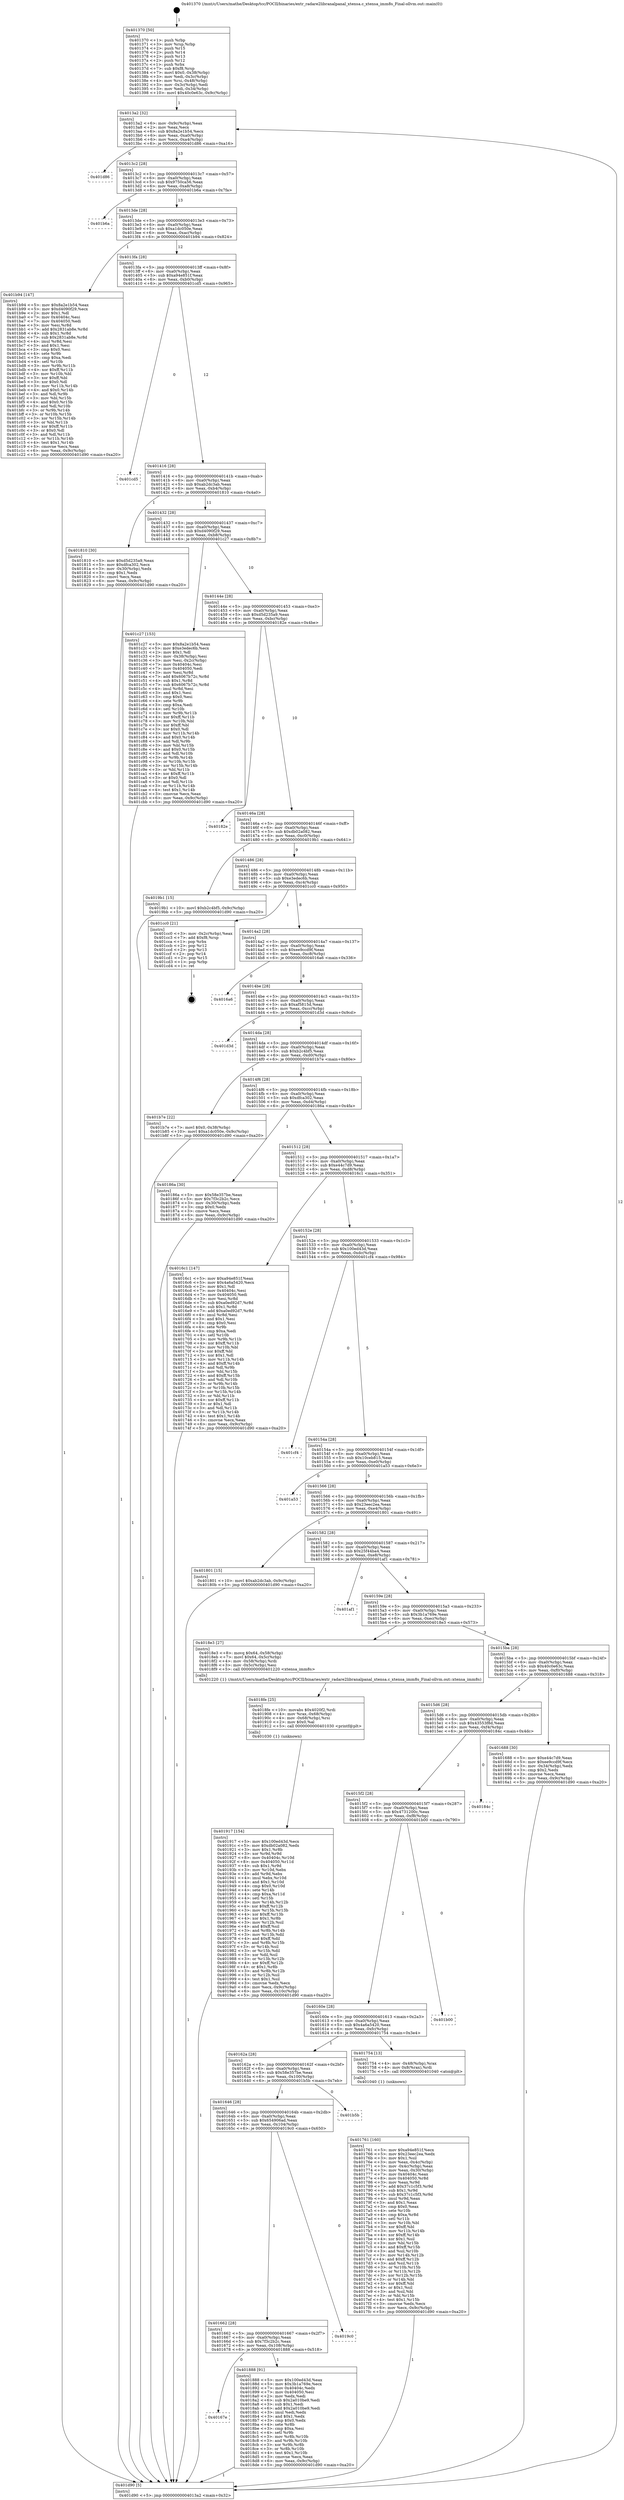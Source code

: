 digraph "0x401370" {
  label = "0x401370 (/mnt/c/Users/mathe/Desktop/tcc/POCII/binaries/extr_radare2libranalpanal_xtensa.c_xtensa_imm8s_Final-ollvm.out::main(0))"
  labelloc = "t"
  node[shape=record]

  Entry [label="",width=0.3,height=0.3,shape=circle,fillcolor=black,style=filled]
  "0x4013a2" [label="{
     0x4013a2 [32]\l
     | [instrs]\l
     &nbsp;&nbsp;0x4013a2 \<+6\>: mov -0x9c(%rbp),%eax\l
     &nbsp;&nbsp;0x4013a8 \<+2\>: mov %eax,%ecx\l
     &nbsp;&nbsp;0x4013aa \<+6\>: sub $0x8a2e1b54,%ecx\l
     &nbsp;&nbsp;0x4013b0 \<+6\>: mov %eax,-0xa0(%rbp)\l
     &nbsp;&nbsp;0x4013b6 \<+6\>: mov %ecx,-0xa4(%rbp)\l
     &nbsp;&nbsp;0x4013bc \<+6\>: je 0000000000401d86 \<main+0xa16\>\l
  }"]
  "0x401d86" [label="{
     0x401d86\l
  }", style=dashed]
  "0x4013c2" [label="{
     0x4013c2 [28]\l
     | [instrs]\l
     &nbsp;&nbsp;0x4013c2 \<+5\>: jmp 00000000004013c7 \<main+0x57\>\l
     &nbsp;&nbsp;0x4013c7 \<+6\>: mov -0xa0(%rbp),%eax\l
     &nbsp;&nbsp;0x4013cd \<+5\>: sub $0x9750ca56,%eax\l
     &nbsp;&nbsp;0x4013d2 \<+6\>: mov %eax,-0xa8(%rbp)\l
     &nbsp;&nbsp;0x4013d8 \<+6\>: je 0000000000401b6a \<main+0x7fa\>\l
  }"]
  Exit [label="",width=0.3,height=0.3,shape=circle,fillcolor=black,style=filled,peripheries=2]
  "0x401b6a" [label="{
     0x401b6a\l
  }", style=dashed]
  "0x4013de" [label="{
     0x4013de [28]\l
     | [instrs]\l
     &nbsp;&nbsp;0x4013de \<+5\>: jmp 00000000004013e3 \<main+0x73\>\l
     &nbsp;&nbsp;0x4013e3 \<+6\>: mov -0xa0(%rbp),%eax\l
     &nbsp;&nbsp;0x4013e9 \<+5\>: sub $0xa1dc050e,%eax\l
     &nbsp;&nbsp;0x4013ee \<+6\>: mov %eax,-0xac(%rbp)\l
     &nbsp;&nbsp;0x4013f4 \<+6\>: je 0000000000401b94 \<main+0x824\>\l
  }"]
  "0x401917" [label="{
     0x401917 [154]\l
     | [instrs]\l
     &nbsp;&nbsp;0x401917 \<+5\>: mov $0x100ed43d,%ecx\l
     &nbsp;&nbsp;0x40191c \<+5\>: mov $0xdb02a082,%edx\l
     &nbsp;&nbsp;0x401921 \<+3\>: mov $0x1,%r8b\l
     &nbsp;&nbsp;0x401924 \<+3\>: xor %r9d,%r9d\l
     &nbsp;&nbsp;0x401927 \<+8\>: mov 0x40404c,%r10d\l
     &nbsp;&nbsp;0x40192f \<+8\>: mov 0x404050,%r11d\l
     &nbsp;&nbsp;0x401937 \<+4\>: sub $0x1,%r9d\l
     &nbsp;&nbsp;0x40193b \<+3\>: mov %r10d,%ebx\l
     &nbsp;&nbsp;0x40193e \<+3\>: add %r9d,%ebx\l
     &nbsp;&nbsp;0x401941 \<+4\>: imul %ebx,%r10d\l
     &nbsp;&nbsp;0x401945 \<+4\>: and $0x1,%r10d\l
     &nbsp;&nbsp;0x401949 \<+4\>: cmp $0x0,%r10d\l
     &nbsp;&nbsp;0x40194d \<+4\>: sete %r14b\l
     &nbsp;&nbsp;0x401951 \<+4\>: cmp $0xa,%r11d\l
     &nbsp;&nbsp;0x401955 \<+4\>: setl %r15b\l
     &nbsp;&nbsp;0x401959 \<+3\>: mov %r14b,%r12b\l
     &nbsp;&nbsp;0x40195c \<+4\>: xor $0xff,%r12b\l
     &nbsp;&nbsp;0x401960 \<+3\>: mov %r15b,%r13b\l
     &nbsp;&nbsp;0x401963 \<+4\>: xor $0xff,%r13b\l
     &nbsp;&nbsp;0x401967 \<+4\>: xor $0x1,%r8b\l
     &nbsp;&nbsp;0x40196b \<+3\>: mov %r12b,%sil\l
     &nbsp;&nbsp;0x40196e \<+4\>: and $0xff,%sil\l
     &nbsp;&nbsp;0x401972 \<+3\>: and %r8b,%r14b\l
     &nbsp;&nbsp;0x401975 \<+3\>: mov %r13b,%dil\l
     &nbsp;&nbsp;0x401978 \<+4\>: and $0xff,%dil\l
     &nbsp;&nbsp;0x40197c \<+3\>: and %r8b,%r15b\l
     &nbsp;&nbsp;0x40197f \<+3\>: or %r14b,%sil\l
     &nbsp;&nbsp;0x401982 \<+3\>: or %r15b,%dil\l
     &nbsp;&nbsp;0x401985 \<+3\>: xor %dil,%sil\l
     &nbsp;&nbsp;0x401988 \<+3\>: or %r13b,%r12b\l
     &nbsp;&nbsp;0x40198b \<+4\>: xor $0xff,%r12b\l
     &nbsp;&nbsp;0x40198f \<+4\>: or $0x1,%r8b\l
     &nbsp;&nbsp;0x401993 \<+3\>: and %r8b,%r12b\l
     &nbsp;&nbsp;0x401996 \<+3\>: or %r12b,%sil\l
     &nbsp;&nbsp;0x401999 \<+4\>: test $0x1,%sil\l
     &nbsp;&nbsp;0x40199d \<+3\>: cmovne %edx,%ecx\l
     &nbsp;&nbsp;0x4019a0 \<+6\>: mov %ecx,-0x9c(%rbp)\l
     &nbsp;&nbsp;0x4019a6 \<+6\>: mov %eax,-0x10c(%rbp)\l
     &nbsp;&nbsp;0x4019ac \<+5\>: jmp 0000000000401d90 \<main+0xa20\>\l
  }"]
  "0x401b94" [label="{
     0x401b94 [147]\l
     | [instrs]\l
     &nbsp;&nbsp;0x401b94 \<+5\>: mov $0x8a2e1b54,%eax\l
     &nbsp;&nbsp;0x401b99 \<+5\>: mov $0xd4090f29,%ecx\l
     &nbsp;&nbsp;0x401b9e \<+2\>: mov $0x1,%dl\l
     &nbsp;&nbsp;0x401ba0 \<+7\>: mov 0x40404c,%esi\l
     &nbsp;&nbsp;0x401ba7 \<+7\>: mov 0x404050,%edi\l
     &nbsp;&nbsp;0x401bae \<+3\>: mov %esi,%r8d\l
     &nbsp;&nbsp;0x401bb1 \<+7\>: add $0x2831ab8e,%r8d\l
     &nbsp;&nbsp;0x401bb8 \<+4\>: sub $0x1,%r8d\l
     &nbsp;&nbsp;0x401bbc \<+7\>: sub $0x2831ab8e,%r8d\l
     &nbsp;&nbsp;0x401bc3 \<+4\>: imul %r8d,%esi\l
     &nbsp;&nbsp;0x401bc7 \<+3\>: and $0x1,%esi\l
     &nbsp;&nbsp;0x401bca \<+3\>: cmp $0x0,%esi\l
     &nbsp;&nbsp;0x401bcd \<+4\>: sete %r9b\l
     &nbsp;&nbsp;0x401bd1 \<+3\>: cmp $0xa,%edi\l
     &nbsp;&nbsp;0x401bd4 \<+4\>: setl %r10b\l
     &nbsp;&nbsp;0x401bd8 \<+3\>: mov %r9b,%r11b\l
     &nbsp;&nbsp;0x401bdb \<+4\>: xor $0xff,%r11b\l
     &nbsp;&nbsp;0x401bdf \<+3\>: mov %r10b,%bl\l
     &nbsp;&nbsp;0x401be2 \<+3\>: xor $0xff,%bl\l
     &nbsp;&nbsp;0x401be5 \<+3\>: xor $0x0,%dl\l
     &nbsp;&nbsp;0x401be8 \<+3\>: mov %r11b,%r14b\l
     &nbsp;&nbsp;0x401beb \<+4\>: and $0x0,%r14b\l
     &nbsp;&nbsp;0x401bef \<+3\>: and %dl,%r9b\l
     &nbsp;&nbsp;0x401bf2 \<+3\>: mov %bl,%r15b\l
     &nbsp;&nbsp;0x401bf5 \<+4\>: and $0x0,%r15b\l
     &nbsp;&nbsp;0x401bf9 \<+3\>: and %dl,%r10b\l
     &nbsp;&nbsp;0x401bfc \<+3\>: or %r9b,%r14b\l
     &nbsp;&nbsp;0x401bff \<+3\>: or %r10b,%r15b\l
     &nbsp;&nbsp;0x401c02 \<+3\>: xor %r15b,%r14b\l
     &nbsp;&nbsp;0x401c05 \<+3\>: or %bl,%r11b\l
     &nbsp;&nbsp;0x401c08 \<+4\>: xor $0xff,%r11b\l
     &nbsp;&nbsp;0x401c0c \<+3\>: or $0x0,%dl\l
     &nbsp;&nbsp;0x401c0f \<+3\>: and %dl,%r11b\l
     &nbsp;&nbsp;0x401c12 \<+3\>: or %r11b,%r14b\l
     &nbsp;&nbsp;0x401c15 \<+4\>: test $0x1,%r14b\l
     &nbsp;&nbsp;0x401c19 \<+3\>: cmovne %ecx,%eax\l
     &nbsp;&nbsp;0x401c1c \<+6\>: mov %eax,-0x9c(%rbp)\l
     &nbsp;&nbsp;0x401c22 \<+5\>: jmp 0000000000401d90 \<main+0xa20\>\l
  }"]
  "0x4013fa" [label="{
     0x4013fa [28]\l
     | [instrs]\l
     &nbsp;&nbsp;0x4013fa \<+5\>: jmp 00000000004013ff \<main+0x8f\>\l
     &nbsp;&nbsp;0x4013ff \<+6\>: mov -0xa0(%rbp),%eax\l
     &nbsp;&nbsp;0x401405 \<+5\>: sub $0xa94e851f,%eax\l
     &nbsp;&nbsp;0x40140a \<+6\>: mov %eax,-0xb0(%rbp)\l
     &nbsp;&nbsp;0x401410 \<+6\>: je 0000000000401cd5 \<main+0x965\>\l
  }"]
  "0x4018fe" [label="{
     0x4018fe [25]\l
     | [instrs]\l
     &nbsp;&nbsp;0x4018fe \<+10\>: movabs $0x4020f2,%rdi\l
     &nbsp;&nbsp;0x401908 \<+4\>: mov %rax,-0x68(%rbp)\l
     &nbsp;&nbsp;0x40190c \<+4\>: mov -0x68(%rbp),%rsi\l
     &nbsp;&nbsp;0x401910 \<+2\>: mov $0x0,%al\l
     &nbsp;&nbsp;0x401912 \<+5\>: call 0000000000401030 \<printf@plt\>\l
     | [calls]\l
     &nbsp;&nbsp;0x401030 \{1\} (unknown)\l
  }"]
  "0x401cd5" [label="{
     0x401cd5\l
  }", style=dashed]
  "0x401416" [label="{
     0x401416 [28]\l
     | [instrs]\l
     &nbsp;&nbsp;0x401416 \<+5\>: jmp 000000000040141b \<main+0xab\>\l
     &nbsp;&nbsp;0x40141b \<+6\>: mov -0xa0(%rbp),%eax\l
     &nbsp;&nbsp;0x401421 \<+5\>: sub $0xab2dc3ab,%eax\l
     &nbsp;&nbsp;0x401426 \<+6\>: mov %eax,-0xb4(%rbp)\l
     &nbsp;&nbsp;0x40142c \<+6\>: je 0000000000401810 \<main+0x4a0\>\l
  }"]
  "0x40167e" [label="{
     0x40167e\l
  }", style=dashed]
  "0x401810" [label="{
     0x401810 [30]\l
     | [instrs]\l
     &nbsp;&nbsp;0x401810 \<+5\>: mov $0xd5d235a9,%eax\l
     &nbsp;&nbsp;0x401815 \<+5\>: mov $0xdfca302,%ecx\l
     &nbsp;&nbsp;0x40181a \<+3\>: mov -0x30(%rbp),%edx\l
     &nbsp;&nbsp;0x40181d \<+3\>: cmp $0x1,%edx\l
     &nbsp;&nbsp;0x401820 \<+3\>: cmovl %ecx,%eax\l
     &nbsp;&nbsp;0x401823 \<+6\>: mov %eax,-0x9c(%rbp)\l
     &nbsp;&nbsp;0x401829 \<+5\>: jmp 0000000000401d90 \<main+0xa20\>\l
  }"]
  "0x401432" [label="{
     0x401432 [28]\l
     | [instrs]\l
     &nbsp;&nbsp;0x401432 \<+5\>: jmp 0000000000401437 \<main+0xc7\>\l
     &nbsp;&nbsp;0x401437 \<+6\>: mov -0xa0(%rbp),%eax\l
     &nbsp;&nbsp;0x40143d \<+5\>: sub $0xd4090f29,%eax\l
     &nbsp;&nbsp;0x401442 \<+6\>: mov %eax,-0xb8(%rbp)\l
     &nbsp;&nbsp;0x401448 \<+6\>: je 0000000000401c27 \<main+0x8b7\>\l
  }"]
  "0x401888" [label="{
     0x401888 [91]\l
     | [instrs]\l
     &nbsp;&nbsp;0x401888 \<+5\>: mov $0x100ed43d,%eax\l
     &nbsp;&nbsp;0x40188d \<+5\>: mov $0x3b1a769e,%ecx\l
     &nbsp;&nbsp;0x401892 \<+7\>: mov 0x40404c,%edx\l
     &nbsp;&nbsp;0x401899 \<+7\>: mov 0x404050,%esi\l
     &nbsp;&nbsp;0x4018a0 \<+2\>: mov %edx,%edi\l
     &nbsp;&nbsp;0x4018a2 \<+6\>: sub $0x2a010be9,%edi\l
     &nbsp;&nbsp;0x4018a8 \<+3\>: sub $0x1,%edi\l
     &nbsp;&nbsp;0x4018ab \<+6\>: add $0x2a010be9,%edi\l
     &nbsp;&nbsp;0x4018b1 \<+3\>: imul %edi,%edx\l
     &nbsp;&nbsp;0x4018b4 \<+3\>: and $0x1,%edx\l
     &nbsp;&nbsp;0x4018b7 \<+3\>: cmp $0x0,%edx\l
     &nbsp;&nbsp;0x4018ba \<+4\>: sete %r8b\l
     &nbsp;&nbsp;0x4018be \<+3\>: cmp $0xa,%esi\l
     &nbsp;&nbsp;0x4018c1 \<+4\>: setl %r9b\l
     &nbsp;&nbsp;0x4018c5 \<+3\>: mov %r8b,%r10b\l
     &nbsp;&nbsp;0x4018c8 \<+3\>: and %r9b,%r10b\l
     &nbsp;&nbsp;0x4018cb \<+3\>: xor %r9b,%r8b\l
     &nbsp;&nbsp;0x4018ce \<+3\>: or %r8b,%r10b\l
     &nbsp;&nbsp;0x4018d1 \<+4\>: test $0x1,%r10b\l
     &nbsp;&nbsp;0x4018d5 \<+3\>: cmovne %ecx,%eax\l
     &nbsp;&nbsp;0x4018d8 \<+6\>: mov %eax,-0x9c(%rbp)\l
     &nbsp;&nbsp;0x4018de \<+5\>: jmp 0000000000401d90 \<main+0xa20\>\l
  }"]
  "0x401c27" [label="{
     0x401c27 [153]\l
     | [instrs]\l
     &nbsp;&nbsp;0x401c27 \<+5\>: mov $0x8a2e1b54,%eax\l
     &nbsp;&nbsp;0x401c2c \<+5\>: mov $0xe3edec6b,%ecx\l
     &nbsp;&nbsp;0x401c31 \<+2\>: mov $0x1,%dl\l
     &nbsp;&nbsp;0x401c33 \<+3\>: mov -0x38(%rbp),%esi\l
     &nbsp;&nbsp;0x401c36 \<+3\>: mov %esi,-0x2c(%rbp)\l
     &nbsp;&nbsp;0x401c39 \<+7\>: mov 0x40404c,%esi\l
     &nbsp;&nbsp;0x401c40 \<+7\>: mov 0x404050,%edi\l
     &nbsp;&nbsp;0x401c47 \<+3\>: mov %esi,%r8d\l
     &nbsp;&nbsp;0x401c4a \<+7\>: add $0x6067b72c,%r8d\l
     &nbsp;&nbsp;0x401c51 \<+4\>: sub $0x1,%r8d\l
     &nbsp;&nbsp;0x401c55 \<+7\>: sub $0x6067b72c,%r8d\l
     &nbsp;&nbsp;0x401c5c \<+4\>: imul %r8d,%esi\l
     &nbsp;&nbsp;0x401c60 \<+3\>: and $0x1,%esi\l
     &nbsp;&nbsp;0x401c63 \<+3\>: cmp $0x0,%esi\l
     &nbsp;&nbsp;0x401c66 \<+4\>: sete %r9b\l
     &nbsp;&nbsp;0x401c6a \<+3\>: cmp $0xa,%edi\l
     &nbsp;&nbsp;0x401c6d \<+4\>: setl %r10b\l
     &nbsp;&nbsp;0x401c71 \<+3\>: mov %r9b,%r11b\l
     &nbsp;&nbsp;0x401c74 \<+4\>: xor $0xff,%r11b\l
     &nbsp;&nbsp;0x401c78 \<+3\>: mov %r10b,%bl\l
     &nbsp;&nbsp;0x401c7b \<+3\>: xor $0xff,%bl\l
     &nbsp;&nbsp;0x401c7e \<+3\>: xor $0x0,%dl\l
     &nbsp;&nbsp;0x401c81 \<+3\>: mov %r11b,%r14b\l
     &nbsp;&nbsp;0x401c84 \<+4\>: and $0x0,%r14b\l
     &nbsp;&nbsp;0x401c88 \<+3\>: and %dl,%r9b\l
     &nbsp;&nbsp;0x401c8b \<+3\>: mov %bl,%r15b\l
     &nbsp;&nbsp;0x401c8e \<+4\>: and $0x0,%r15b\l
     &nbsp;&nbsp;0x401c92 \<+3\>: and %dl,%r10b\l
     &nbsp;&nbsp;0x401c95 \<+3\>: or %r9b,%r14b\l
     &nbsp;&nbsp;0x401c98 \<+3\>: or %r10b,%r15b\l
     &nbsp;&nbsp;0x401c9b \<+3\>: xor %r15b,%r14b\l
     &nbsp;&nbsp;0x401c9e \<+3\>: or %bl,%r11b\l
     &nbsp;&nbsp;0x401ca1 \<+4\>: xor $0xff,%r11b\l
     &nbsp;&nbsp;0x401ca5 \<+3\>: or $0x0,%dl\l
     &nbsp;&nbsp;0x401ca8 \<+3\>: and %dl,%r11b\l
     &nbsp;&nbsp;0x401cab \<+3\>: or %r11b,%r14b\l
     &nbsp;&nbsp;0x401cae \<+4\>: test $0x1,%r14b\l
     &nbsp;&nbsp;0x401cb2 \<+3\>: cmovne %ecx,%eax\l
     &nbsp;&nbsp;0x401cb5 \<+6\>: mov %eax,-0x9c(%rbp)\l
     &nbsp;&nbsp;0x401cbb \<+5\>: jmp 0000000000401d90 \<main+0xa20\>\l
  }"]
  "0x40144e" [label="{
     0x40144e [28]\l
     | [instrs]\l
     &nbsp;&nbsp;0x40144e \<+5\>: jmp 0000000000401453 \<main+0xe3\>\l
     &nbsp;&nbsp;0x401453 \<+6\>: mov -0xa0(%rbp),%eax\l
     &nbsp;&nbsp;0x401459 \<+5\>: sub $0xd5d235a9,%eax\l
     &nbsp;&nbsp;0x40145e \<+6\>: mov %eax,-0xbc(%rbp)\l
     &nbsp;&nbsp;0x401464 \<+6\>: je 000000000040182e \<main+0x4be\>\l
  }"]
  "0x401662" [label="{
     0x401662 [28]\l
     | [instrs]\l
     &nbsp;&nbsp;0x401662 \<+5\>: jmp 0000000000401667 \<main+0x2f7\>\l
     &nbsp;&nbsp;0x401667 \<+6\>: mov -0xa0(%rbp),%eax\l
     &nbsp;&nbsp;0x40166d \<+5\>: sub $0x7f3c2b2c,%eax\l
     &nbsp;&nbsp;0x401672 \<+6\>: mov %eax,-0x108(%rbp)\l
     &nbsp;&nbsp;0x401678 \<+6\>: je 0000000000401888 \<main+0x518\>\l
  }"]
  "0x40182e" [label="{
     0x40182e\l
  }", style=dashed]
  "0x40146a" [label="{
     0x40146a [28]\l
     | [instrs]\l
     &nbsp;&nbsp;0x40146a \<+5\>: jmp 000000000040146f \<main+0xff\>\l
     &nbsp;&nbsp;0x40146f \<+6\>: mov -0xa0(%rbp),%eax\l
     &nbsp;&nbsp;0x401475 \<+5\>: sub $0xdb02a082,%eax\l
     &nbsp;&nbsp;0x40147a \<+6\>: mov %eax,-0xc0(%rbp)\l
     &nbsp;&nbsp;0x401480 \<+6\>: je 00000000004019b1 \<main+0x641\>\l
  }"]
  "0x4019c0" [label="{
     0x4019c0\l
  }", style=dashed]
  "0x4019b1" [label="{
     0x4019b1 [15]\l
     | [instrs]\l
     &nbsp;&nbsp;0x4019b1 \<+10\>: movl $0xb2c4bf5,-0x9c(%rbp)\l
     &nbsp;&nbsp;0x4019bb \<+5\>: jmp 0000000000401d90 \<main+0xa20\>\l
  }"]
  "0x401486" [label="{
     0x401486 [28]\l
     | [instrs]\l
     &nbsp;&nbsp;0x401486 \<+5\>: jmp 000000000040148b \<main+0x11b\>\l
     &nbsp;&nbsp;0x40148b \<+6\>: mov -0xa0(%rbp),%eax\l
     &nbsp;&nbsp;0x401491 \<+5\>: sub $0xe3edec6b,%eax\l
     &nbsp;&nbsp;0x401496 \<+6\>: mov %eax,-0xc4(%rbp)\l
     &nbsp;&nbsp;0x40149c \<+6\>: je 0000000000401cc0 \<main+0x950\>\l
  }"]
  "0x401646" [label="{
     0x401646 [28]\l
     | [instrs]\l
     &nbsp;&nbsp;0x401646 \<+5\>: jmp 000000000040164b \<main+0x2db\>\l
     &nbsp;&nbsp;0x40164b \<+6\>: mov -0xa0(%rbp),%eax\l
     &nbsp;&nbsp;0x401651 \<+5\>: sub $0x654906ad,%eax\l
     &nbsp;&nbsp;0x401656 \<+6\>: mov %eax,-0x104(%rbp)\l
     &nbsp;&nbsp;0x40165c \<+6\>: je 00000000004019c0 \<main+0x650\>\l
  }"]
  "0x401cc0" [label="{
     0x401cc0 [21]\l
     | [instrs]\l
     &nbsp;&nbsp;0x401cc0 \<+3\>: mov -0x2c(%rbp),%eax\l
     &nbsp;&nbsp;0x401cc3 \<+7\>: add $0xf8,%rsp\l
     &nbsp;&nbsp;0x401cca \<+1\>: pop %rbx\l
     &nbsp;&nbsp;0x401ccb \<+2\>: pop %r12\l
     &nbsp;&nbsp;0x401ccd \<+2\>: pop %r13\l
     &nbsp;&nbsp;0x401ccf \<+2\>: pop %r14\l
     &nbsp;&nbsp;0x401cd1 \<+2\>: pop %r15\l
     &nbsp;&nbsp;0x401cd3 \<+1\>: pop %rbp\l
     &nbsp;&nbsp;0x401cd4 \<+1\>: ret\l
  }"]
  "0x4014a2" [label="{
     0x4014a2 [28]\l
     | [instrs]\l
     &nbsp;&nbsp;0x4014a2 \<+5\>: jmp 00000000004014a7 \<main+0x137\>\l
     &nbsp;&nbsp;0x4014a7 \<+6\>: mov -0xa0(%rbp),%eax\l
     &nbsp;&nbsp;0x4014ad \<+5\>: sub $0xee9ccd9f,%eax\l
     &nbsp;&nbsp;0x4014b2 \<+6\>: mov %eax,-0xc8(%rbp)\l
     &nbsp;&nbsp;0x4014b8 \<+6\>: je 00000000004016a6 \<main+0x336\>\l
  }"]
  "0x401b5b" [label="{
     0x401b5b\l
  }", style=dashed]
  "0x4016a6" [label="{
     0x4016a6\l
  }", style=dashed]
  "0x4014be" [label="{
     0x4014be [28]\l
     | [instrs]\l
     &nbsp;&nbsp;0x4014be \<+5\>: jmp 00000000004014c3 \<main+0x153\>\l
     &nbsp;&nbsp;0x4014c3 \<+6\>: mov -0xa0(%rbp),%eax\l
     &nbsp;&nbsp;0x4014c9 \<+5\>: sub $0xaf5815d,%eax\l
     &nbsp;&nbsp;0x4014ce \<+6\>: mov %eax,-0xcc(%rbp)\l
     &nbsp;&nbsp;0x4014d4 \<+6\>: je 0000000000401d3d \<main+0x9cd\>\l
  }"]
  "0x401761" [label="{
     0x401761 [160]\l
     | [instrs]\l
     &nbsp;&nbsp;0x401761 \<+5\>: mov $0xa94e851f,%ecx\l
     &nbsp;&nbsp;0x401766 \<+5\>: mov $0x23eec2ea,%edx\l
     &nbsp;&nbsp;0x40176b \<+3\>: mov $0x1,%sil\l
     &nbsp;&nbsp;0x40176e \<+3\>: mov %eax,-0x4c(%rbp)\l
     &nbsp;&nbsp;0x401771 \<+3\>: mov -0x4c(%rbp),%eax\l
     &nbsp;&nbsp;0x401774 \<+3\>: mov %eax,-0x30(%rbp)\l
     &nbsp;&nbsp;0x401777 \<+7\>: mov 0x40404c,%eax\l
     &nbsp;&nbsp;0x40177e \<+8\>: mov 0x404050,%r8d\l
     &nbsp;&nbsp;0x401786 \<+3\>: mov %eax,%r9d\l
     &nbsp;&nbsp;0x401789 \<+7\>: add $0x37c1c5f3,%r9d\l
     &nbsp;&nbsp;0x401790 \<+4\>: sub $0x1,%r9d\l
     &nbsp;&nbsp;0x401794 \<+7\>: sub $0x37c1c5f3,%r9d\l
     &nbsp;&nbsp;0x40179b \<+4\>: imul %r9d,%eax\l
     &nbsp;&nbsp;0x40179f \<+3\>: and $0x1,%eax\l
     &nbsp;&nbsp;0x4017a2 \<+3\>: cmp $0x0,%eax\l
     &nbsp;&nbsp;0x4017a5 \<+4\>: sete %r10b\l
     &nbsp;&nbsp;0x4017a9 \<+4\>: cmp $0xa,%r8d\l
     &nbsp;&nbsp;0x4017ad \<+4\>: setl %r11b\l
     &nbsp;&nbsp;0x4017b1 \<+3\>: mov %r10b,%bl\l
     &nbsp;&nbsp;0x4017b4 \<+3\>: xor $0xff,%bl\l
     &nbsp;&nbsp;0x4017b7 \<+3\>: mov %r11b,%r14b\l
     &nbsp;&nbsp;0x4017ba \<+4\>: xor $0xff,%r14b\l
     &nbsp;&nbsp;0x4017be \<+4\>: xor $0x1,%sil\l
     &nbsp;&nbsp;0x4017c2 \<+3\>: mov %bl,%r15b\l
     &nbsp;&nbsp;0x4017c5 \<+4\>: and $0xff,%r15b\l
     &nbsp;&nbsp;0x4017c9 \<+3\>: and %sil,%r10b\l
     &nbsp;&nbsp;0x4017cc \<+3\>: mov %r14b,%r12b\l
     &nbsp;&nbsp;0x4017cf \<+4\>: and $0xff,%r12b\l
     &nbsp;&nbsp;0x4017d3 \<+3\>: and %sil,%r11b\l
     &nbsp;&nbsp;0x4017d6 \<+3\>: or %r10b,%r15b\l
     &nbsp;&nbsp;0x4017d9 \<+3\>: or %r11b,%r12b\l
     &nbsp;&nbsp;0x4017dc \<+3\>: xor %r12b,%r15b\l
     &nbsp;&nbsp;0x4017df \<+3\>: or %r14b,%bl\l
     &nbsp;&nbsp;0x4017e2 \<+3\>: xor $0xff,%bl\l
     &nbsp;&nbsp;0x4017e5 \<+4\>: or $0x1,%sil\l
     &nbsp;&nbsp;0x4017e9 \<+3\>: and %sil,%bl\l
     &nbsp;&nbsp;0x4017ec \<+3\>: or %bl,%r15b\l
     &nbsp;&nbsp;0x4017ef \<+4\>: test $0x1,%r15b\l
     &nbsp;&nbsp;0x4017f3 \<+3\>: cmovne %edx,%ecx\l
     &nbsp;&nbsp;0x4017f6 \<+6\>: mov %ecx,-0x9c(%rbp)\l
     &nbsp;&nbsp;0x4017fc \<+5\>: jmp 0000000000401d90 \<main+0xa20\>\l
  }"]
  "0x401d3d" [label="{
     0x401d3d\l
  }", style=dashed]
  "0x4014da" [label="{
     0x4014da [28]\l
     | [instrs]\l
     &nbsp;&nbsp;0x4014da \<+5\>: jmp 00000000004014df \<main+0x16f\>\l
     &nbsp;&nbsp;0x4014df \<+6\>: mov -0xa0(%rbp),%eax\l
     &nbsp;&nbsp;0x4014e5 \<+5\>: sub $0xb2c4bf5,%eax\l
     &nbsp;&nbsp;0x4014ea \<+6\>: mov %eax,-0xd0(%rbp)\l
     &nbsp;&nbsp;0x4014f0 \<+6\>: je 0000000000401b7e \<main+0x80e\>\l
  }"]
  "0x40162a" [label="{
     0x40162a [28]\l
     | [instrs]\l
     &nbsp;&nbsp;0x40162a \<+5\>: jmp 000000000040162f \<main+0x2bf\>\l
     &nbsp;&nbsp;0x40162f \<+6\>: mov -0xa0(%rbp),%eax\l
     &nbsp;&nbsp;0x401635 \<+5\>: sub $0x58e357be,%eax\l
     &nbsp;&nbsp;0x40163a \<+6\>: mov %eax,-0x100(%rbp)\l
     &nbsp;&nbsp;0x401640 \<+6\>: je 0000000000401b5b \<main+0x7eb\>\l
  }"]
  "0x401b7e" [label="{
     0x401b7e [22]\l
     | [instrs]\l
     &nbsp;&nbsp;0x401b7e \<+7\>: movl $0x0,-0x38(%rbp)\l
     &nbsp;&nbsp;0x401b85 \<+10\>: movl $0xa1dc050e,-0x9c(%rbp)\l
     &nbsp;&nbsp;0x401b8f \<+5\>: jmp 0000000000401d90 \<main+0xa20\>\l
  }"]
  "0x4014f6" [label="{
     0x4014f6 [28]\l
     | [instrs]\l
     &nbsp;&nbsp;0x4014f6 \<+5\>: jmp 00000000004014fb \<main+0x18b\>\l
     &nbsp;&nbsp;0x4014fb \<+6\>: mov -0xa0(%rbp),%eax\l
     &nbsp;&nbsp;0x401501 \<+5\>: sub $0xdfca302,%eax\l
     &nbsp;&nbsp;0x401506 \<+6\>: mov %eax,-0xd4(%rbp)\l
     &nbsp;&nbsp;0x40150c \<+6\>: je 000000000040186a \<main+0x4fa\>\l
  }"]
  "0x401754" [label="{
     0x401754 [13]\l
     | [instrs]\l
     &nbsp;&nbsp;0x401754 \<+4\>: mov -0x48(%rbp),%rax\l
     &nbsp;&nbsp;0x401758 \<+4\>: mov 0x8(%rax),%rdi\l
     &nbsp;&nbsp;0x40175c \<+5\>: call 0000000000401040 \<atoi@plt\>\l
     | [calls]\l
     &nbsp;&nbsp;0x401040 \{1\} (unknown)\l
  }"]
  "0x40186a" [label="{
     0x40186a [30]\l
     | [instrs]\l
     &nbsp;&nbsp;0x40186a \<+5\>: mov $0x58e357be,%eax\l
     &nbsp;&nbsp;0x40186f \<+5\>: mov $0x7f3c2b2c,%ecx\l
     &nbsp;&nbsp;0x401874 \<+3\>: mov -0x30(%rbp),%edx\l
     &nbsp;&nbsp;0x401877 \<+3\>: cmp $0x0,%edx\l
     &nbsp;&nbsp;0x40187a \<+3\>: cmove %ecx,%eax\l
     &nbsp;&nbsp;0x40187d \<+6\>: mov %eax,-0x9c(%rbp)\l
     &nbsp;&nbsp;0x401883 \<+5\>: jmp 0000000000401d90 \<main+0xa20\>\l
  }"]
  "0x401512" [label="{
     0x401512 [28]\l
     | [instrs]\l
     &nbsp;&nbsp;0x401512 \<+5\>: jmp 0000000000401517 \<main+0x1a7\>\l
     &nbsp;&nbsp;0x401517 \<+6\>: mov -0xa0(%rbp),%eax\l
     &nbsp;&nbsp;0x40151d \<+5\>: sub $0xe44c7d9,%eax\l
     &nbsp;&nbsp;0x401522 \<+6\>: mov %eax,-0xd8(%rbp)\l
     &nbsp;&nbsp;0x401528 \<+6\>: je 00000000004016c1 \<main+0x351\>\l
  }"]
  "0x40160e" [label="{
     0x40160e [28]\l
     | [instrs]\l
     &nbsp;&nbsp;0x40160e \<+5\>: jmp 0000000000401613 \<main+0x2a3\>\l
     &nbsp;&nbsp;0x401613 \<+6\>: mov -0xa0(%rbp),%eax\l
     &nbsp;&nbsp;0x401619 \<+5\>: sub $0x4a6a5420,%eax\l
     &nbsp;&nbsp;0x40161e \<+6\>: mov %eax,-0xfc(%rbp)\l
     &nbsp;&nbsp;0x401624 \<+6\>: je 0000000000401754 \<main+0x3e4\>\l
  }"]
  "0x4016c1" [label="{
     0x4016c1 [147]\l
     | [instrs]\l
     &nbsp;&nbsp;0x4016c1 \<+5\>: mov $0xa94e851f,%eax\l
     &nbsp;&nbsp;0x4016c6 \<+5\>: mov $0x4a6a5420,%ecx\l
     &nbsp;&nbsp;0x4016cb \<+2\>: mov $0x1,%dl\l
     &nbsp;&nbsp;0x4016cd \<+7\>: mov 0x40404c,%esi\l
     &nbsp;&nbsp;0x4016d4 \<+7\>: mov 0x404050,%edi\l
     &nbsp;&nbsp;0x4016db \<+3\>: mov %esi,%r8d\l
     &nbsp;&nbsp;0x4016de \<+7\>: sub $0xa0ed92d7,%r8d\l
     &nbsp;&nbsp;0x4016e5 \<+4\>: sub $0x1,%r8d\l
     &nbsp;&nbsp;0x4016e9 \<+7\>: add $0xa0ed92d7,%r8d\l
     &nbsp;&nbsp;0x4016f0 \<+4\>: imul %r8d,%esi\l
     &nbsp;&nbsp;0x4016f4 \<+3\>: and $0x1,%esi\l
     &nbsp;&nbsp;0x4016f7 \<+3\>: cmp $0x0,%esi\l
     &nbsp;&nbsp;0x4016fa \<+4\>: sete %r9b\l
     &nbsp;&nbsp;0x4016fe \<+3\>: cmp $0xa,%edi\l
     &nbsp;&nbsp;0x401701 \<+4\>: setl %r10b\l
     &nbsp;&nbsp;0x401705 \<+3\>: mov %r9b,%r11b\l
     &nbsp;&nbsp;0x401708 \<+4\>: xor $0xff,%r11b\l
     &nbsp;&nbsp;0x40170c \<+3\>: mov %r10b,%bl\l
     &nbsp;&nbsp;0x40170f \<+3\>: xor $0xff,%bl\l
     &nbsp;&nbsp;0x401712 \<+3\>: xor $0x1,%dl\l
     &nbsp;&nbsp;0x401715 \<+3\>: mov %r11b,%r14b\l
     &nbsp;&nbsp;0x401718 \<+4\>: and $0xff,%r14b\l
     &nbsp;&nbsp;0x40171c \<+3\>: and %dl,%r9b\l
     &nbsp;&nbsp;0x40171f \<+3\>: mov %bl,%r15b\l
     &nbsp;&nbsp;0x401722 \<+4\>: and $0xff,%r15b\l
     &nbsp;&nbsp;0x401726 \<+3\>: and %dl,%r10b\l
     &nbsp;&nbsp;0x401729 \<+3\>: or %r9b,%r14b\l
     &nbsp;&nbsp;0x40172c \<+3\>: or %r10b,%r15b\l
     &nbsp;&nbsp;0x40172f \<+3\>: xor %r15b,%r14b\l
     &nbsp;&nbsp;0x401732 \<+3\>: or %bl,%r11b\l
     &nbsp;&nbsp;0x401735 \<+4\>: xor $0xff,%r11b\l
     &nbsp;&nbsp;0x401739 \<+3\>: or $0x1,%dl\l
     &nbsp;&nbsp;0x40173c \<+3\>: and %dl,%r11b\l
     &nbsp;&nbsp;0x40173f \<+3\>: or %r11b,%r14b\l
     &nbsp;&nbsp;0x401742 \<+4\>: test $0x1,%r14b\l
     &nbsp;&nbsp;0x401746 \<+3\>: cmovne %ecx,%eax\l
     &nbsp;&nbsp;0x401749 \<+6\>: mov %eax,-0x9c(%rbp)\l
     &nbsp;&nbsp;0x40174f \<+5\>: jmp 0000000000401d90 \<main+0xa20\>\l
  }"]
  "0x40152e" [label="{
     0x40152e [28]\l
     | [instrs]\l
     &nbsp;&nbsp;0x40152e \<+5\>: jmp 0000000000401533 \<main+0x1c3\>\l
     &nbsp;&nbsp;0x401533 \<+6\>: mov -0xa0(%rbp),%eax\l
     &nbsp;&nbsp;0x401539 \<+5\>: sub $0x100ed43d,%eax\l
     &nbsp;&nbsp;0x40153e \<+6\>: mov %eax,-0xdc(%rbp)\l
     &nbsp;&nbsp;0x401544 \<+6\>: je 0000000000401cf4 \<main+0x984\>\l
  }"]
  "0x401b00" [label="{
     0x401b00\l
  }", style=dashed]
  "0x401cf4" [label="{
     0x401cf4\l
  }", style=dashed]
  "0x40154a" [label="{
     0x40154a [28]\l
     | [instrs]\l
     &nbsp;&nbsp;0x40154a \<+5\>: jmp 000000000040154f \<main+0x1df\>\l
     &nbsp;&nbsp;0x40154f \<+6\>: mov -0xa0(%rbp),%eax\l
     &nbsp;&nbsp;0x401555 \<+5\>: sub $0x10ceb815,%eax\l
     &nbsp;&nbsp;0x40155a \<+6\>: mov %eax,-0xe0(%rbp)\l
     &nbsp;&nbsp;0x401560 \<+6\>: je 0000000000401a53 \<main+0x6e3\>\l
  }"]
  "0x4015f2" [label="{
     0x4015f2 [28]\l
     | [instrs]\l
     &nbsp;&nbsp;0x4015f2 \<+5\>: jmp 00000000004015f7 \<main+0x287\>\l
     &nbsp;&nbsp;0x4015f7 \<+6\>: mov -0xa0(%rbp),%eax\l
     &nbsp;&nbsp;0x4015fd \<+5\>: sub $0x4731200c,%eax\l
     &nbsp;&nbsp;0x401602 \<+6\>: mov %eax,-0xf8(%rbp)\l
     &nbsp;&nbsp;0x401608 \<+6\>: je 0000000000401b00 \<main+0x790\>\l
  }"]
  "0x401a53" [label="{
     0x401a53\l
  }", style=dashed]
  "0x401566" [label="{
     0x401566 [28]\l
     | [instrs]\l
     &nbsp;&nbsp;0x401566 \<+5\>: jmp 000000000040156b \<main+0x1fb\>\l
     &nbsp;&nbsp;0x40156b \<+6\>: mov -0xa0(%rbp),%eax\l
     &nbsp;&nbsp;0x401571 \<+5\>: sub $0x23eec2ea,%eax\l
     &nbsp;&nbsp;0x401576 \<+6\>: mov %eax,-0xe4(%rbp)\l
     &nbsp;&nbsp;0x40157c \<+6\>: je 0000000000401801 \<main+0x491\>\l
  }"]
  "0x40184c" [label="{
     0x40184c\l
  }", style=dashed]
  "0x401801" [label="{
     0x401801 [15]\l
     | [instrs]\l
     &nbsp;&nbsp;0x401801 \<+10\>: movl $0xab2dc3ab,-0x9c(%rbp)\l
     &nbsp;&nbsp;0x40180b \<+5\>: jmp 0000000000401d90 \<main+0xa20\>\l
  }"]
  "0x401582" [label="{
     0x401582 [28]\l
     | [instrs]\l
     &nbsp;&nbsp;0x401582 \<+5\>: jmp 0000000000401587 \<main+0x217\>\l
     &nbsp;&nbsp;0x401587 \<+6\>: mov -0xa0(%rbp),%eax\l
     &nbsp;&nbsp;0x40158d \<+5\>: sub $0x25f44ba4,%eax\l
     &nbsp;&nbsp;0x401592 \<+6\>: mov %eax,-0xe8(%rbp)\l
     &nbsp;&nbsp;0x401598 \<+6\>: je 0000000000401af1 \<main+0x781\>\l
  }"]
  "0x401370" [label="{
     0x401370 [50]\l
     | [instrs]\l
     &nbsp;&nbsp;0x401370 \<+1\>: push %rbp\l
     &nbsp;&nbsp;0x401371 \<+3\>: mov %rsp,%rbp\l
     &nbsp;&nbsp;0x401374 \<+2\>: push %r15\l
     &nbsp;&nbsp;0x401376 \<+2\>: push %r14\l
     &nbsp;&nbsp;0x401378 \<+2\>: push %r13\l
     &nbsp;&nbsp;0x40137a \<+2\>: push %r12\l
     &nbsp;&nbsp;0x40137c \<+1\>: push %rbx\l
     &nbsp;&nbsp;0x40137d \<+7\>: sub $0xf8,%rsp\l
     &nbsp;&nbsp;0x401384 \<+7\>: movl $0x0,-0x38(%rbp)\l
     &nbsp;&nbsp;0x40138b \<+3\>: mov %edi,-0x3c(%rbp)\l
     &nbsp;&nbsp;0x40138e \<+4\>: mov %rsi,-0x48(%rbp)\l
     &nbsp;&nbsp;0x401392 \<+3\>: mov -0x3c(%rbp),%edi\l
     &nbsp;&nbsp;0x401395 \<+3\>: mov %edi,-0x34(%rbp)\l
     &nbsp;&nbsp;0x401398 \<+10\>: movl $0x40c0e63c,-0x9c(%rbp)\l
  }"]
  "0x401af1" [label="{
     0x401af1\l
  }", style=dashed]
  "0x40159e" [label="{
     0x40159e [28]\l
     | [instrs]\l
     &nbsp;&nbsp;0x40159e \<+5\>: jmp 00000000004015a3 \<main+0x233\>\l
     &nbsp;&nbsp;0x4015a3 \<+6\>: mov -0xa0(%rbp),%eax\l
     &nbsp;&nbsp;0x4015a9 \<+5\>: sub $0x3b1a769e,%eax\l
     &nbsp;&nbsp;0x4015ae \<+6\>: mov %eax,-0xec(%rbp)\l
     &nbsp;&nbsp;0x4015b4 \<+6\>: je 00000000004018e3 \<main+0x573\>\l
  }"]
  "0x401d90" [label="{
     0x401d90 [5]\l
     | [instrs]\l
     &nbsp;&nbsp;0x401d90 \<+5\>: jmp 00000000004013a2 \<main+0x32\>\l
  }"]
  "0x4018e3" [label="{
     0x4018e3 [27]\l
     | [instrs]\l
     &nbsp;&nbsp;0x4018e3 \<+8\>: movq $0x64,-0x58(%rbp)\l
     &nbsp;&nbsp;0x4018eb \<+7\>: movl $0x64,-0x5c(%rbp)\l
     &nbsp;&nbsp;0x4018f2 \<+4\>: mov -0x58(%rbp),%rdi\l
     &nbsp;&nbsp;0x4018f6 \<+3\>: mov -0x5c(%rbp),%esi\l
     &nbsp;&nbsp;0x4018f9 \<+5\>: call 0000000000401220 \<xtensa_imm8s\>\l
     | [calls]\l
     &nbsp;&nbsp;0x401220 \{1\} (/mnt/c/Users/mathe/Desktop/tcc/POCII/binaries/extr_radare2libranalpanal_xtensa.c_xtensa_imm8s_Final-ollvm.out::xtensa_imm8s)\l
  }"]
  "0x4015ba" [label="{
     0x4015ba [28]\l
     | [instrs]\l
     &nbsp;&nbsp;0x4015ba \<+5\>: jmp 00000000004015bf \<main+0x24f\>\l
     &nbsp;&nbsp;0x4015bf \<+6\>: mov -0xa0(%rbp),%eax\l
     &nbsp;&nbsp;0x4015c5 \<+5\>: sub $0x40c0e63c,%eax\l
     &nbsp;&nbsp;0x4015ca \<+6\>: mov %eax,-0xf0(%rbp)\l
     &nbsp;&nbsp;0x4015d0 \<+6\>: je 0000000000401688 \<main+0x318\>\l
  }"]
  "0x4015d6" [label="{
     0x4015d6 [28]\l
     | [instrs]\l
     &nbsp;&nbsp;0x4015d6 \<+5\>: jmp 00000000004015db \<main+0x26b\>\l
     &nbsp;&nbsp;0x4015db \<+6\>: mov -0xa0(%rbp),%eax\l
     &nbsp;&nbsp;0x4015e1 \<+5\>: sub $0x43553f8d,%eax\l
     &nbsp;&nbsp;0x4015e6 \<+6\>: mov %eax,-0xf4(%rbp)\l
     &nbsp;&nbsp;0x4015ec \<+6\>: je 000000000040184c \<main+0x4dc\>\l
  }"]
  "0x401688" [label="{
     0x401688 [30]\l
     | [instrs]\l
     &nbsp;&nbsp;0x401688 \<+5\>: mov $0xe44c7d9,%eax\l
     &nbsp;&nbsp;0x40168d \<+5\>: mov $0xee9ccd9f,%ecx\l
     &nbsp;&nbsp;0x401692 \<+3\>: mov -0x34(%rbp),%edx\l
     &nbsp;&nbsp;0x401695 \<+3\>: cmp $0x2,%edx\l
     &nbsp;&nbsp;0x401698 \<+3\>: cmovne %ecx,%eax\l
     &nbsp;&nbsp;0x40169b \<+6\>: mov %eax,-0x9c(%rbp)\l
     &nbsp;&nbsp;0x4016a1 \<+5\>: jmp 0000000000401d90 \<main+0xa20\>\l
  }"]
  Entry -> "0x401370" [label=" 1"]
  "0x4013a2" -> "0x401d86" [label=" 0"]
  "0x4013a2" -> "0x4013c2" [label=" 13"]
  "0x401cc0" -> Exit [label=" 1"]
  "0x4013c2" -> "0x401b6a" [label=" 0"]
  "0x4013c2" -> "0x4013de" [label=" 13"]
  "0x401c27" -> "0x401d90" [label=" 1"]
  "0x4013de" -> "0x401b94" [label=" 1"]
  "0x4013de" -> "0x4013fa" [label=" 12"]
  "0x401b94" -> "0x401d90" [label=" 1"]
  "0x4013fa" -> "0x401cd5" [label=" 0"]
  "0x4013fa" -> "0x401416" [label=" 12"]
  "0x401b7e" -> "0x401d90" [label=" 1"]
  "0x401416" -> "0x401810" [label=" 1"]
  "0x401416" -> "0x401432" [label=" 11"]
  "0x4019b1" -> "0x401d90" [label=" 1"]
  "0x401432" -> "0x401c27" [label=" 1"]
  "0x401432" -> "0x40144e" [label=" 10"]
  "0x401917" -> "0x401d90" [label=" 1"]
  "0x40144e" -> "0x40182e" [label=" 0"]
  "0x40144e" -> "0x40146a" [label=" 10"]
  "0x4018e3" -> "0x4018fe" [label=" 1"]
  "0x40146a" -> "0x4019b1" [label=" 1"]
  "0x40146a" -> "0x401486" [label=" 9"]
  "0x401888" -> "0x401d90" [label=" 1"]
  "0x401486" -> "0x401cc0" [label=" 1"]
  "0x401486" -> "0x4014a2" [label=" 8"]
  "0x401662" -> "0x401888" [label=" 1"]
  "0x4014a2" -> "0x4016a6" [label=" 0"]
  "0x4014a2" -> "0x4014be" [label=" 8"]
  "0x4018fe" -> "0x401917" [label=" 1"]
  "0x4014be" -> "0x401d3d" [label=" 0"]
  "0x4014be" -> "0x4014da" [label=" 8"]
  "0x401646" -> "0x4019c0" [label=" 0"]
  "0x4014da" -> "0x401b7e" [label=" 1"]
  "0x4014da" -> "0x4014f6" [label=" 7"]
  "0x401662" -> "0x40167e" [label=" 0"]
  "0x4014f6" -> "0x40186a" [label=" 1"]
  "0x4014f6" -> "0x401512" [label=" 6"]
  "0x40162a" -> "0x401646" [label=" 1"]
  "0x401512" -> "0x4016c1" [label=" 1"]
  "0x401512" -> "0x40152e" [label=" 5"]
  "0x401646" -> "0x401662" [label=" 1"]
  "0x40152e" -> "0x401cf4" [label=" 0"]
  "0x40152e" -> "0x40154a" [label=" 5"]
  "0x40186a" -> "0x401d90" [label=" 1"]
  "0x40154a" -> "0x401a53" [label=" 0"]
  "0x40154a" -> "0x401566" [label=" 5"]
  "0x401801" -> "0x401d90" [label=" 1"]
  "0x401566" -> "0x401801" [label=" 1"]
  "0x401566" -> "0x401582" [label=" 4"]
  "0x401761" -> "0x401d90" [label=" 1"]
  "0x401582" -> "0x401af1" [label=" 0"]
  "0x401582" -> "0x40159e" [label=" 4"]
  "0x40160e" -> "0x40162a" [label=" 1"]
  "0x40159e" -> "0x4018e3" [label=" 1"]
  "0x40159e" -> "0x4015ba" [label=" 3"]
  "0x40160e" -> "0x401754" [label=" 1"]
  "0x4015ba" -> "0x401688" [label=" 1"]
  "0x4015ba" -> "0x4015d6" [label=" 2"]
  "0x401688" -> "0x401d90" [label=" 1"]
  "0x401370" -> "0x4013a2" [label=" 1"]
  "0x401d90" -> "0x4013a2" [label=" 12"]
  "0x4016c1" -> "0x401d90" [label=" 1"]
  "0x401754" -> "0x401761" [label=" 1"]
  "0x4015d6" -> "0x40184c" [label=" 0"]
  "0x4015d6" -> "0x4015f2" [label=" 2"]
  "0x401810" -> "0x401d90" [label=" 1"]
  "0x4015f2" -> "0x401b00" [label=" 0"]
  "0x4015f2" -> "0x40160e" [label=" 2"]
  "0x40162a" -> "0x401b5b" [label=" 0"]
}
